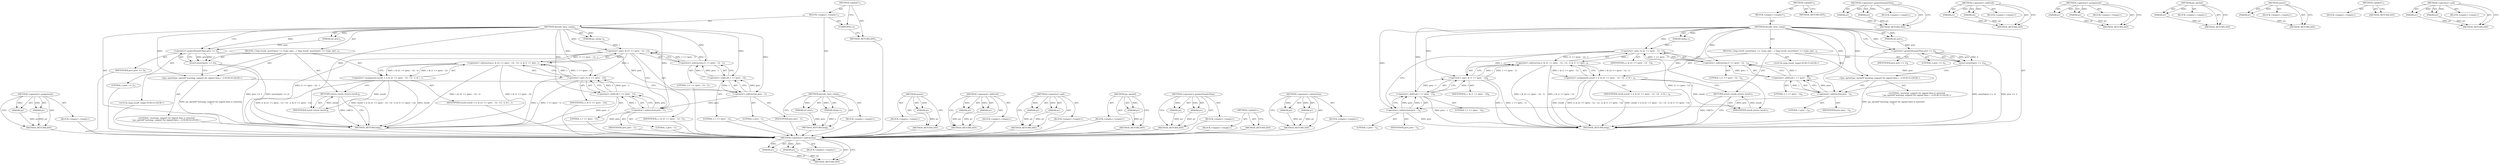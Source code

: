 digraph "&lt;operator&gt;.subtraction" {
vulnerable_81 [label=<(METHOD,&lt;operator&gt;.subtraction)>];
vulnerable_82 [label=<(PARAM,p1)>];
vulnerable_83 [label=<(PARAM,p2)>];
vulnerable_84 [label=<(BLOCK,&lt;empty&gt;,&lt;empty&gt;)>];
vulnerable_85 [label=<(METHOD_RETURN,ANY)>];
vulnerable_6 [label=<(METHOD,&lt;global&gt;)<SUB>1</SUB>>];
vulnerable_7 [label=<(BLOCK,&lt;empty&gt;,&lt;empty&gt;)<SUB>1</SUB>>];
vulnerable_8 [label=<(METHOD,decode_twos_comp)<SUB>1</SUB>>];
vulnerable_9 [label=<(PARAM,ulong c)<SUB>1</SUB>>];
vulnerable_10 [label=<(PARAM,int prec)<SUB>1</SUB>>];
vulnerable_11 [label=<(BLOCK,{
 	long result;
 	assert(prec &gt;= 2);
	jas_epri...,{
 	long result;
 	assert(prec &gt;= 2);
	jas_epri...)<SUB>2</SUB>>];
vulnerable_12 [label="<(LOCAL,long result: long)<SUB>3</SUB>>"];
vulnerable_13 [label=<(assert,assert(prec &gt;= 2))<SUB>4</SUB>>];
vulnerable_14 [label=<(&lt;operator&gt;.greaterEqualsThan,prec &gt;= 2)<SUB>4</SUB>>];
vulnerable_15 [label=<(IDENTIFIER,prec,prec &gt;= 2)<SUB>4</SUB>>];
vulnerable_16 [label=<(LITERAL,2,prec &gt;= 2)<SUB>4</SUB>>];
vulnerable_17 [label="<(jas_eprintf,jas_eprintf(&quot;warning: support for signed data i...)<SUB>5</SUB>>"];
vulnerable_18 [label="<(LITERAL,&quot;warning: support for signed data is untested\n&quot;,jas_eprintf(&quot;warning: support for signed data i...)<SUB>5</SUB>>"];
vulnerable_19 [label=<(&lt;operator&gt;.assignment,result = (c &amp; ((1 &lt;&lt; (prec - 1)) - 1)) - (c &amp; (...)<SUB>6</SUB>>];
vulnerable_20 [label=<(IDENTIFIER,result,result = (c &amp; ((1 &lt;&lt; (prec - 1)) - 1)) - (c &amp; (...)<SUB>6</SUB>>];
vulnerable_21 [label=<(&lt;operator&gt;.subtraction,(c &amp; ((1 &lt;&lt; (prec - 1)) - 1)) - (c &amp; (1 &lt;&lt; (pre...)<SUB>6</SUB>>];
vulnerable_22 [label=<(&lt;operator&gt;.and,c &amp; ((1 &lt;&lt; (prec - 1)) - 1))<SUB>6</SUB>>];
vulnerable_23 [label=<(IDENTIFIER,c,c &amp; ((1 &lt;&lt; (prec - 1)) - 1))<SUB>6</SUB>>];
vulnerable_24 [label=<(&lt;operator&gt;.subtraction,(1 &lt;&lt; (prec - 1)) - 1)<SUB>6</SUB>>];
vulnerable_25 [label=<(&lt;operator&gt;.shiftLeft,1 &lt;&lt; (prec - 1))<SUB>6</SUB>>];
vulnerable_26 [label=<(LITERAL,1,1 &lt;&lt; (prec - 1))<SUB>6</SUB>>];
vulnerable_27 [label=<(&lt;operator&gt;.subtraction,prec - 1)<SUB>6</SUB>>];
vulnerable_28 [label=<(IDENTIFIER,prec,prec - 1)<SUB>6</SUB>>];
vulnerable_29 [label=<(LITERAL,1,prec - 1)<SUB>6</SUB>>];
vulnerable_30 [label=<(LITERAL,1,(1 &lt;&lt; (prec - 1)) - 1)<SUB>6</SUB>>];
vulnerable_31 [label=<(&lt;operator&gt;.and,c &amp; (1 &lt;&lt; (prec - 1)))<SUB>6</SUB>>];
vulnerable_32 [label=<(IDENTIFIER,c,c &amp; (1 &lt;&lt; (prec - 1)))<SUB>6</SUB>>];
vulnerable_33 [label=<(&lt;operator&gt;.shiftLeft,1 &lt;&lt; (prec - 1))<SUB>6</SUB>>];
vulnerable_34 [label=<(LITERAL,1,1 &lt;&lt; (prec - 1))<SUB>6</SUB>>];
vulnerable_35 [label=<(&lt;operator&gt;.subtraction,prec - 1)<SUB>6</SUB>>];
vulnerable_36 [label=<(IDENTIFIER,prec,prec - 1)<SUB>6</SUB>>];
vulnerable_37 [label=<(LITERAL,1,prec - 1)<SUB>6</SUB>>];
vulnerable_38 [label=<(RETURN,return result;,return result;)<SUB>7</SUB>>];
vulnerable_39 [label=<(IDENTIFIER,result,return result;)<SUB>7</SUB>>];
vulnerable_40 [label=<(METHOD_RETURN,long)<SUB>1</SUB>>];
vulnerable_42 [label=<(METHOD_RETURN,ANY)<SUB>1</SUB>>];
vulnerable_67 [label=<(METHOD,&lt;operator&gt;.greaterEqualsThan)>];
vulnerable_68 [label=<(PARAM,p1)>];
vulnerable_69 [label=<(PARAM,p2)>];
vulnerable_70 [label=<(BLOCK,&lt;empty&gt;,&lt;empty&gt;)>];
vulnerable_71 [label=<(METHOD_RETURN,ANY)>];
vulnerable_91 [label=<(METHOD,&lt;operator&gt;.shiftLeft)>];
vulnerable_92 [label=<(PARAM,p1)>];
vulnerable_93 [label=<(PARAM,p2)>];
vulnerable_94 [label=<(BLOCK,&lt;empty&gt;,&lt;empty&gt;)>];
vulnerable_95 [label=<(METHOD_RETURN,ANY)>];
vulnerable_76 [label=<(METHOD,&lt;operator&gt;.assignment)>];
vulnerable_77 [label=<(PARAM,p1)>];
vulnerable_78 [label=<(PARAM,p2)>];
vulnerable_79 [label=<(BLOCK,&lt;empty&gt;,&lt;empty&gt;)>];
vulnerable_80 [label=<(METHOD_RETURN,ANY)>];
vulnerable_72 [label=<(METHOD,jas_eprintf)>];
vulnerable_73 [label=<(PARAM,p1)>];
vulnerable_74 [label=<(BLOCK,&lt;empty&gt;,&lt;empty&gt;)>];
vulnerable_75 [label=<(METHOD_RETURN,ANY)>];
vulnerable_63 [label=<(METHOD,assert)>];
vulnerable_64 [label=<(PARAM,p1)>];
vulnerable_65 [label=<(BLOCK,&lt;empty&gt;,&lt;empty&gt;)>];
vulnerable_66 [label=<(METHOD_RETURN,ANY)>];
vulnerable_57 [label=<(METHOD,&lt;global&gt;)<SUB>1</SUB>>];
vulnerable_58 [label=<(BLOCK,&lt;empty&gt;,&lt;empty&gt;)>];
vulnerable_59 [label=<(METHOD_RETURN,ANY)>];
vulnerable_86 [label=<(METHOD,&lt;operator&gt;.and)>];
vulnerable_87 [label=<(PARAM,p1)>];
vulnerable_88 [label=<(PARAM,p2)>];
vulnerable_89 [label=<(BLOCK,&lt;empty&gt;,&lt;empty&gt;)>];
vulnerable_90 [label=<(METHOD_RETURN,ANY)>];
fixed_85 [label=<(METHOD,&lt;operator&gt;.assignment)>];
fixed_86 [label=<(PARAM,p1)>];
fixed_87 [label=<(PARAM,p2)>];
fixed_88 [label=<(BLOCK,&lt;empty&gt;,&lt;empty&gt;)>];
fixed_89 [label=<(METHOD_RETURN,ANY)>];
fixed_6 [label=<(METHOD,&lt;global&gt;)<SUB>1</SUB>>];
fixed_7 [label=<(BLOCK,&lt;empty&gt;,&lt;empty&gt;)<SUB>1</SUB>>];
fixed_8 [label=<(METHOD,decode_twos_comp)<SUB>1</SUB>>];
fixed_9 [label=<(PARAM,ulong c)<SUB>1</SUB>>];
fixed_10 [label=<(PARAM,int prec)<SUB>1</SUB>>];
fixed_11 [label=<(BLOCK,&lt;empty&gt;,&lt;empty&gt;)>];
fixed_12 [label=<(METHOD_RETURN,long)<SUB>1</SUB>>];
fixed_14 [label=<(UNKNOWN,),))<SUB>1</SUB>>];
fixed_15 [label=<(METHOD,decode_twos_comp)<SUB>2</SUB>>];
fixed_16 [label=<(PARAM,jas_ulong c)<SUB>2</SUB>>];
fixed_17 [label=<(PARAM,int prec)<SUB>2</SUB>>];
fixed_18 [label=<(BLOCK,{
 	long result;
 	assert(prec &gt;= 2);
	jas_epri...,{
 	long result;
 	assert(prec &gt;= 2);
	jas_epri...)<SUB>3</SUB>>];
fixed_19 [label="<(LOCAL,long result: long)<SUB>4</SUB>>"];
fixed_20 [label=<(assert,assert(prec &gt;= 2))<SUB>5</SUB>>];
fixed_21 [label=<(&lt;operator&gt;.greaterEqualsThan,prec &gt;= 2)<SUB>5</SUB>>];
fixed_22 [label=<(IDENTIFIER,prec,prec &gt;= 2)<SUB>5</SUB>>];
fixed_23 [label=<(LITERAL,2,prec &gt;= 2)<SUB>5</SUB>>];
fixed_24 [label="<(jas_eprintf,jas_eprintf(&quot;warning: support for signed data i...)<SUB>6</SUB>>"];
fixed_25 [label="<(LITERAL,&quot;warning: support for signed data is untested\n&quot;,jas_eprintf(&quot;warning: support for signed data i...)<SUB>6</SUB>>"];
fixed_26 [label=<(&lt;operator&gt;.assignment,result = (c &amp; ((1 &lt;&lt; (prec - 1)) - 1)) - (c &amp; (...)<SUB>7</SUB>>];
fixed_27 [label=<(IDENTIFIER,result,result = (c &amp; ((1 &lt;&lt; (prec - 1)) - 1)) - (c &amp; (...)<SUB>7</SUB>>];
fixed_28 [label=<(&lt;operator&gt;.subtraction,(c &amp; ((1 &lt;&lt; (prec - 1)) - 1)) - (c &amp; (1 &lt;&lt; (pre...)<SUB>7</SUB>>];
fixed_29 [label=<(&lt;operator&gt;.and,c &amp; ((1 &lt;&lt; (prec - 1)) - 1))<SUB>7</SUB>>];
fixed_30 [label=<(IDENTIFIER,c,c &amp; ((1 &lt;&lt; (prec - 1)) - 1))<SUB>7</SUB>>];
fixed_31 [label=<(&lt;operator&gt;.subtraction,(1 &lt;&lt; (prec - 1)) - 1)<SUB>7</SUB>>];
fixed_32 [label=<(&lt;operator&gt;.shiftLeft,1 &lt;&lt; (prec - 1))<SUB>7</SUB>>];
fixed_33 [label=<(LITERAL,1,1 &lt;&lt; (prec - 1))<SUB>7</SUB>>];
fixed_34 [label=<(&lt;operator&gt;.subtraction,prec - 1)<SUB>7</SUB>>];
fixed_35 [label=<(IDENTIFIER,prec,prec - 1)<SUB>7</SUB>>];
fixed_36 [label=<(LITERAL,1,prec - 1)<SUB>7</SUB>>];
fixed_37 [label=<(LITERAL,1,(1 &lt;&lt; (prec - 1)) - 1)<SUB>7</SUB>>];
fixed_38 [label=<(&lt;operator&gt;.and,c &amp; (1 &lt;&lt; (prec - 1)))<SUB>7</SUB>>];
fixed_39 [label=<(IDENTIFIER,c,c &amp; (1 &lt;&lt; (prec - 1)))<SUB>7</SUB>>];
fixed_40 [label=<(&lt;operator&gt;.shiftLeft,1 &lt;&lt; (prec - 1))<SUB>7</SUB>>];
fixed_41 [label=<(LITERAL,1,1 &lt;&lt; (prec - 1))<SUB>7</SUB>>];
fixed_42 [label=<(&lt;operator&gt;.subtraction,prec - 1)<SUB>7</SUB>>];
fixed_43 [label=<(IDENTIFIER,prec,prec - 1)<SUB>7</SUB>>];
fixed_44 [label=<(LITERAL,1,prec - 1)<SUB>7</SUB>>];
fixed_45 [label=<(RETURN,return result;,return result;)<SUB>8</SUB>>];
fixed_46 [label=<(IDENTIFIER,result,return result;)<SUB>8</SUB>>];
fixed_47 [label=<(METHOD_RETURN,long)<SUB>2</SUB>>];
fixed_49 [label=<(METHOD_RETURN,ANY)<SUB>1</SUB>>];
fixed_72 [label=<(METHOD,assert)>];
fixed_73 [label=<(PARAM,p1)>];
fixed_74 [label=<(BLOCK,&lt;empty&gt;,&lt;empty&gt;)>];
fixed_75 [label=<(METHOD_RETURN,ANY)>];
fixed_100 [label=<(METHOD,&lt;operator&gt;.shiftLeft)>];
fixed_101 [label=<(PARAM,p1)>];
fixed_102 [label=<(PARAM,p2)>];
fixed_103 [label=<(BLOCK,&lt;empty&gt;,&lt;empty&gt;)>];
fixed_104 [label=<(METHOD_RETURN,ANY)>];
fixed_95 [label=<(METHOD,&lt;operator&gt;.and)>];
fixed_96 [label=<(PARAM,p1)>];
fixed_97 [label=<(PARAM,p2)>];
fixed_98 [label=<(BLOCK,&lt;empty&gt;,&lt;empty&gt;)>];
fixed_99 [label=<(METHOD_RETURN,ANY)>];
fixed_81 [label=<(METHOD,jas_eprintf)>];
fixed_82 [label=<(PARAM,p1)>];
fixed_83 [label=<(BLOCK,&lt;empty&gt;,&lt;empty&gt;)>];
fixed_84 [label=<(METHOD_RETURN,ANY)>];
fixed_76 [label=<(METHOD,&lt;operator&gt;.greaterEqualsThan)>];
fixed_77 [label=<(PARAM,p1)>];
fixed_78 [label=<(PARAM,p2)>];
fixed_79 [label=<(BLOCK,&lt;empty&gt;,&lt;empty&gt;)>];
fixed_80 [label=<(METHOD_RETURN,ANY)>];
fixed_66 [label=<(METHOD,&lt;global&gt;)<SUB>1</SUB>>];
fixed_67 [label=<(BLOCK,&lt;empty&gt;,&lt;empty&gt;)>];
fixed_68 [label=<(METHOD_RETURN,ANY)>];
fixed_90 [label=<(METHOD,&lt;operator&gt;.subtraction)>];
fixed_91 [label=<(PARAM,p1)>];
fixed_92 [label=<(PARAM,p2)>];
fixed_93 [label=<(BLOCK,&lt;empty&gt;,&lt;empty&gt;)>];
fixed_94 [label=<(METHOD_RETURN,ANY)>];
vulnerable_81 -> vulnerable_82  [key=0, label="AST: "];
vulnerable_81 -> vulnerable_82  [key=1, label="DDG: "];
vulnerable_81 -> vulnerable_84  [key=0, label="AST: "];
vulnerable_81 -> vulnerable_83  [key=0, label="AST: "];
vulnerable_81 -> vulnerable_83  [key=1, label="DDG: "];
vulnerable_81 -> vulnerable_85  [key=0, label="AST: "];
vulnerable_81 -> vulnerable_85  [key=1, label="CFG: "];
vulnerable_82 -> vulnerable_85  [key=0, label="DDG: p1"];
vulnerable_83 -> vulnerable_85  [key=0, label="DDG: p2"];
vulnerable_6 -> vulnerable_7  [key=0, label="AST: "];
vulnerable_6 -> vulnerable_42  [key=0, label="AST: "];
vulnerable_6 -> vulnerable_42  [key=1, label="CFG: "];
vulnerable_7 -> vulnerable_8  [key=0, label="AST: "];
vulnerable_8 -> vulnerable_9  [key=0, label="AST: "];
vulnerable_8 -> vulnerable_9  [key=1, label="DDG: "];
vulnerable_8 -> vulnerable_10  [key=0, label="AST: "];
vulnerable_8 -> vulnerable_10  [key=1, label="DDG: "];
vulnerable_8 -> vulnerable_11  [key=0, label="AST: "];
vulnerable_8 -> vulnerable_40  [key=0, label="AST: "];
vulnerable_8 -> vulnerable_14  [key=0, label="CFG: "];
vulnerable_8 -> vulnerable_14  [key=1, label="DDG: "];
vulnerable_8 -> vulnerable_17  [key=0, label="DDG: "];
vulnerable_8 -> vulnerable_39  [key=0, label="DDG: "];
vulnerable_8 -> vulnerable_22  [key=0, label="DDG: "];
vulnerable_8 -> vulnerable_31  [key=0, label="DDG: "];
vulnerable_8 -> vulnerable_24  [key=0, label="DDG: "];
vulnerable_8 -> vulnerable_33  [key=0, label="DDG: "];
vulnerable_8 -> vulnerable_25  [key=0, label="DDG: "];
vulnerable_8 -> vulnerable_35  [key=0, label="DDG: "];
vulnerable_8 -> vulnerable_27  [key=0, label="DDG: "];
vulnerable_9 -> vulnerable_22  [key=0, label="DDG: c"];
vulnerable_10 -> vulnerable_14  [key=0, label="DDG: prec"];
vulnerable_11 -> vulnerable_12  [key=0, label="AST: "];
vulnerable_11 -> vulnerable_13  [key=0, label="AST: "];
vulnerable_11 -> vulnerable_17  [key=0, label="AST: "];
vulnerable_11 -> vulnerable_19  [key=0, label="AST: "];
vulnerable_11 -> vulnerable_38  [key=0, label="AST: "];
vulnerable_13 -> vulnerable_14  [key=0, label="AST: "];
vulnerable_13 -> vulnerable_17  [key=0, label="CFG: "];
vulnerable_13 -> vulnerable_40  [key=0, label="DDG: prec &gt;= 2"];
vulnerable_13 -> vulnerable_40  [key=1, label="DDG: assert(prec &gt;= 2)"];
vulnerable_14 -> vulnerable_15  [key=0, label="AST: "];
vulnerable_14 -> vulnerable_16  [key=0, label="AST: "];
vulnerable_14 -> vulnerable_13  [key=0, label="CFG: "];
vulnerable_14 -> vulnerable_13  [key=1, label="DDG: prec"];
vulnerable_14 -> vulnerable_13  [key=2, label="DDG: 2"];
vulnerable_14 -> vulnerable_27  [key=0, label="DDG: prec"];
vulnerable_17 -> vulnerable_18  [key=0, label="AST: "];
vulnerable_17 -> vulnerable_27  [key=0, label="CFG: "];
vulnerable_17 -> vulnerable_40  [key=0, label="DDG: jas_eprintf(&quot;warning: support for signed data is untested\n&quot;)"];
vulnerable_19 -> vulnerable_20  [key=0, label="AST: "];
vulnerable_19 -> vulnerable_21  [key=0, label="AST: "];
vulnerable_19 -> vulnerable_38  [key=0, label="CFG: "];
vulnerable_19 -> vulnerable_40  [key=0, label="DDG: result"];
vulnerable_19 -> vulnerable_40  [key=1, label="DDG: (c &amp; ((1 &lt;&lt; (prec - 1)) - 1)) - (c &amp; (1 &lt;&lt; (prec - 1)))"];
vulnerable_19 -> vulnerable_40  [key=2, label="DDG: result = (c &amp; ((1 &lt;&lt; (prec - 1)) - 1)) - (c &amp; (1 &lt;&lt; (prec - 1)))"];
vulnerable_19 -> vulnerable_39  [key=0, label="DDG: result"];
vulnerable_21 -> vulnerable_22  [key=0, label="AST: "];
vulnerable_21 -> vulnerable_31  [key=0, label="AST: "];
vulnerable_21 -> vulnerable_19  [key=0, label="CFG: "];
vulnerable_21 -> vulnerable_19  [key=1, label="DDG: c &amp; ((1 &lt;&lt; (prec - 1)) - 1)"];
vulnerable_21 -> vulnerable_19  [key=2, label="DDG: c &amp; (1 &lt;&lt; (prec - 1))"];
vulnerable_21 -> vulnerable_40  [key=0, label="DDG: c &amp; ((1 &lt;&lt; (prec - 1)) - 1)"];
vulnerable_21 -> vulnerable_40  [key=1, label="DDG: c &amp; (1 &lt;&lt; (prec - 1))"];
vulnerable_22 -> vulnerable_23  [key=0, label="AST: "];
vulnerable_22 -> vulnerable_24  [key=0, label="AST: "];
vulnerable_22 -> vulnerable_35  [key=0, label="CFG: "];
vulnerable_22 -> vulnerable_40  [key=0, label="DDG: (1 &lt;&lt; (prec - 1)) - 1"];
vulnerable_22 -> vulnerable_21  [key=0, label="DDG: c"];
vulnerable_22 -> vulnerable_21  [key=1, label="DDG: (1 &lt;&lt; (prec - 1)) - 1"];
vulnerable_22 -> vulnerable_31  [key=0, label="DDG: c"];
vulnerable_24 -> vulnerable_25  [key=0, label="AST: "];
vulnerable_24 -> vulnerable_30  [key=0, label="AST: "];
vulnerable_24 -> vulnerable_22  [key=0, label="CFG: "];
vulnerable_24 -> vulnerable_22  [key=1, label="DDG: 1 &lt;&lt; (prec - 1)"];
vulnerable_24 -> vulnerable_22  [key=2, label="DDG: 1"];
vulnerable_25 -> vulnerable_26  [key=0, label="AST: "];
vulnerable_25 -> vulnerable_27  [key=0, label="AST: "];
vulnerable_25 -> vulnerable_24  [key=0, label="CFG: "];
vulnerable_25 -> vulnerable_24  [key=1, label="DDG: 1"];
vulnerable_25 -> vulnerable_24  [key=2, label="DDG: prec - 1"];
vulnerable_27 -> vulnerable_28  [key=0, label="AST: "];
vulnerable_27 -> vulnerable_29  [key=0, label="AST: "];
vulnerable_27 -> vulnerable_25  [key=0, label="CFG: "];
vulnerable_27 -> vulnerable_25  [key=1, label="DDG: prec"];
vulnerable_27 -> vulnerable_25  [key=2, label="DDG: 1"];
vulnerable_27 -> vulnerable_35  [key=0, label="DDG: prec"];
vulnerable_31 -> vulnerable_32  [key=0, label="AST: "];
vulnerable_31 -> vulnerable_33  [key=0, label="AST: "];
vulnerable_31 -> vulnerable_21  [key=0, label="CFG: "];
vulnerable_31 -> vulnerable_21  [key=1, label="DDG: c"];
vulnerable_31 -> vulnerable_21  [key=2, label="DDG: 1 &lt;&lt; (prec - 1)"];
vulnerable_31 -> vulnerable_40  [key=0, label="DDG: c"];
vulnerable_31 -> vulnerable_40  [key=1, label="DDG: 1 &lt;&lt; (prec - 1)"];
vulnerable_33 -> vulnerable_34  [key=0, label="AST: "];
vulnerable_33 -> vulnerable_35  [key=0, label="AST: "];
vulnerable_33 -> vulnerable_31  [key=0, label="CFG: "];
vulnerable_33 -> vulnerable_31  [key=1, label="DDG: 1"];
vulnerable_33 -> vulnerable_31  [key=2, label="DDG: prec - 1"];
vulnerable_33 -> vulnerable_40  [key=0, label="DDG: prec - 1"];
vulnerable_35 -> vulnerable_36  [key=0, label="AST: "];
vulnerable_35 -> vulnerable_37  [key=0, label="AST: "];
vulnerable_35 -> vulnerable_33  [key=0, label="CFG: "];
vulnerable_35 -> vulnerable_33  [key=1, label="DDG: prec"];
vulnerable_35 -> vulnerable_33  [key=2, label="DDG: 1"];
vulnerable_35 -> vulnerable_40  [key=0, label="DDG: prec"];
vulnerable_38 -> vulnerable_39  [key=0, label="AST: "];
vulnerable_38 -> vulnerable_40  [key=0, label="CFG: "];
vulnerable_38 -> vulnerable_40  [key=1, label="DDG: &lt;RET&gt;"];
vulnerable_39 -> vulnerable_38  [key=0, label="DDG: result"];
vulnerable_67 -> vulnerable_68  [key=0, label="AST: "];
vulnerable_67 -> vulnerable_68  [key=1, label="DDG: "];
vulnerable_67 -> vulnerable_70  [key=0, label="AST: "];
vulnerable_67 -> vulnerable_69  [key=0, label="AST: "];
vulnerable_67 -> vulnerable_69  [key=1, label="DDG: "];
vulnerable_67 -> vulnerable_71  [key=0, label="AST: "];
vulnerable_67 -> vulnerable_71  [key=1, label="CFG: "];
vulnerable_68 -> vulnerable_71  [key=0, label="DDG: p1"];
vulnerable_69 -> vulnerable_71  [key=0, label="DDG: p2"];
vulnerable_91 -> vulnerable_92  [key=0, label="AST: "];
vulnerable_91 -> vulnerable_92  [key=1, label="DDG: "];
vulnerable_91 -> vulnerable_94  [key=0, label="AST: "];
vulnerable_91 -> vulnerable_93  [key=0, label="AST: "];
vulnerable_91 -> vulnerable_93  [key=1, label="DDG: "];
vulnerable_91 -> vulnerable_95  [key=0, label="AST: "];
vulnerable_91 -> vulnerable_95  [key=1, label="CFG: "];
vulnerable_92 -> vulnerable_95  [key=0, label="DDG: p1"];
vulnerable_93 -> vulnerable_95  [key=0, label="DDG: p2"];
vulnerable_76 -> vulnerable_77  [key=0, label="AST: "];
vulnerable_76 -> vulnerable_77  [key=1, label="DDG: "];
vulnerable_76 -> vulnerable_79  [key=0, label="AST: "];
vulnerable_76 -> vulnerable_78  [key=0, label="AST: "];
vulnerable_76 -> vulnerable_78  [key=1, label="DDG: "];
vulnerable_76 -> vulnerable_80  [key=0, label="AST: "];
vulnerable_76 -> vulnerable_80  [key=1, label="CFG: "];
vulnerable_77 -> vulnerable_80  [key=0, label="DDG: p1"];
vulnerable_78 -> vulnerable_80  [key=0, label="DDG: p2"];
vulnerable_72 -> vulnerable_73  [key=0, label="AST: "];
vulnerable_72 -> vulnerable_73  [key=1, label="DDG: "];
vulnerable_72 -> vulnerable_74  [key=0, label="AST: "];
vulnerable_72 -> vulnerable_75  [key=0, label="AST: "];
vulnerable_72 -> vulnerable_75  [key=1, label="CFG: "];
vulnerable_73 -> vulnerable_75  [key=0, label="DDG: p1"];
vulnerable_63 -> vulnerable_64  [key=0, label="AST: "];
vulnerable_63 -> vulnerable_64  [key=1, label="DDG: "];
vulnerable_63 -> vulnerable_65  [key=0, label="AST: "];
vulnerable_63 -> vulnerable_66  [key=0, label="AST: "];
vulnerable_63 -> vulnerable_66  [key=1, label="CFG: "];
vulnerable_64 -> vulnerable_66  [key=0, label="DDG: p1"];
vulnerable_57 -> vulnerable_58  [key=0, label="AST: "];
vulnerable_57 -> vulnerable_59  [key=0, label="AST: "];
vulnerable_57 -> vulnerable_59  [key=1, label="CFG: "];
vulnerable_86 -> vulnerable_87  [key=0, label="AST: "];
vulnerable_86 -> vulnerable_87  [key=1, label="DDG: "];
vulnerable_86 -> vulnerable_89  [key=0, label="AST: "];
vulnerable_86 -> vulnerable_88  [key=0, label="AST: "];
vulnerable_86 -> vulnerable_88  [key=1, label="DDG: "];
vulnerable_86 -> vulnerable_90  [key=0, label="AST: "];
vulnerable_86 -> vulnerable_90  [key=1, label="CFG: "];
vulnerable_87 -> vulnerable_90  [key=0, label="DDG: p1"];
vulnerable_88 -> vulnerable_90  [key=0, label="DDG: p2"];
fixed_85 -> fixed_86  [key=0, label="AST: "];
fixed_85 -> fixed_86  [key=1, label="DDG: "];
fixed_85 -> fixed_88  [key=0, label="AST: "];
fixed_85 -> fixed_87  [key=0, label="AST: "];
fixed_85 -> fixed_87  [key=1, label="DDG: "];
fixed_85 -> fixed_89  [key=0, label="AST: "];
fixed_85 -> fixed_89  [key=1, label="CFG: "];
fixed_86 -> fixed_89  [key=0, label="DDG: p1"];
fixed_87 -> fixed_89  [key=0, label="DDG: p2"];
fixed_88 -> vulnerable_81  [key=0];
fixed_89 -> vulnerable_81  [key=0];
fixed_6 -> fixed_7  [key=0, label="AST: "];
fixed_6 -> fixed_49  [key=0, label="AST: "];
fixed_6 -> fixed_14  [key=0, label="CFG: "];
fixed_7 -> fixed_8  [key=0, label="AST: "];
fixed_7 -> fixed_14  [key=0, label="AST: "];
fixed_7 -> fixed_15  [key=0, label="AST: "];
fixed_8 -> fixed_9  [key=0, label="AST: "];
fixed_8 -> fixed_9  [key=1, label="DDG: "];
fixed_8 -> fixed_10  [key=0, label="AST: "];
fixed_8 -> fixed_10  [key=1, label="DDG: "];
fixed_8 -> fixed_11  [key=0, label="AST: "];
fixed_8 -> fixed_12  [key=0, label="AST: "];
fixed_8 -> fixed_12  [key=1, label="CFG: "];
fixed_9 -> fixed_12  [key=0, label="DDG: c"];
fixed_10 -> fixed_12  [key=0, label="DDG: prec"];
fixed_11 -> vulnerable_81  [key=0];
fixed_12 -> vulnerable_81  [key=0];
fixed_14 -> fixed_49  [key=0, label="CFG: "];
fixed_15 -> fixed_16  [key=0, label="AST: "];
fixed_15 -> fixed_16  [key=1, label="DDG: "];
fixed_15 -> fixed_17  [key=0, label="AST: "];
fixed_15 -> fixed_17  [key=1, label="DDG: "];
fixed_15 -> fixed_18  [key=0, label="AST: "];
fixed_15 -> fixed_47  [key=0, label="AST: "];
fixed_15 -> fixed_21  [key=0, label="CFG: "];
fixed_15 -> fixed_21  [key=1, label="DDG: "];
fixed_15 -> fixed_24  [key=0, label="DDG: "];
fixed_15 -> fixed_46  [key=0, label="DDG: "];
fixed_15 -> fixed_29  [key=0, label="DDG: "];
fixed_15 -> fixed_38  [key=0, label="DDG: "];
fixed_15 -> fixed_31  [key=0, label="DDG: "];
fixed_15 -> fixed_40  [key=0, label="DDG: "];
fixed_15 -> fixed_32  [key=0, label="DDG: "];
fixed_15 -> fixed_42  [key=0, label="DDG: "];
fixed_15 -> fixed_34  [key=0, label="DDG: "];
fixed_16 -> fixed_29  [key=0, label="DDG: c"];
fixed_17 -> fixed_21  [key=0, label="DDG: prec"];
fixed_18 -> fixed_19  [key=0, label="AST: "];
fixed_18 -> fixed_20  [key=0, label="AST: "];
fixed_18 -> fixed_24  [key=0, label="AST: "];
fixed_18 -> fixed_26  [key=0, label="AST: "];
fixed_18 -> fixed_45  [key=0, label="AST: "];
fixed_19 -> vulnerable_81  [key=0];
fixed_20 -> fixed_21  [key=0, label="AST: "];
fixed_20 -> fixed_24  [key=0, label="CFG: "];
fixed_20 -> fixed_47  [key=0, label="DDG: prec &gt;= 2"];
fixed_20 -> fixed_47  [key=1, label="DDG: assert(prec &gt;= 2)"];
fixed_21 -> fixed_22  [key=0, label="AST: "];
fixed_21 -> fixed_23  [key=0, label="AST: "];
fixed_21 -> fixed_20  [key=0, label="CFG: "];
fixed_21 -> fixed_20  [key=1, label="DDG: prec"];
fixed_21 -> fixed_20  [key=2, label="DDG: 2"];
fixed_21 -> fixed_34  [key=0, label="DDG: prec"];
fixed_22 -> vulnerable_81  [key=0];
fixed_23 -> vulnerable_81  [key=0];
fixed_24 -> fixed_25  [key=0, label="AST: "];
fixed_24 -> fixed_34  [key=0, label="CFG: "];
fixed_24 -> fixed_47  [key=0, label="DDG: jas_eprintf(&quot;warning: support for signed data is untested\n&quot;)"];
fixed_25 -> vulnerable_81  [key=0];
fixed_26 -> fixed_27  [key=0, label="AST: "];
fixed_26 -> fixed_28  [key=0, label="AST: "];
fixed_26 -> fixed_45  [key=0, label="CFG: "];
fixed_26 -> fixed_47  [key=0, label="DDG: result"];
fixed_26 -> fixed_47  [key=1, label="DDG: (c &amp; ((1 &lt;&lt; (prec - 1)) - 1)) - (c &amp; (1 &lt;&lt; (prec - 1)))"];
fixed_26 -> fixed_47  [key=2, label="DDG: result = (c &amp; ((1 &lt;&lt; (prec - 1)) - 1)) - (c &amp; (1 &lt;&lt; (prec - 1)))"];
fixed_26 -> fixed_46  [key=0, label="DDG: result"];
fixed_27 -> vulnerable_81  [key=0];
fixed_28 -> fixed_29  [key=0, label="AST: "];
fixed_28 -> fixed_38  [key=0, label="AST: "];
fixed_28 -> fixed_26  [key=0, label="CFG: "];
fixed_28 -> fixed_26  [key=1, label="DDG: c &amp; ((1 &lt;&lt; (prec - 1)) - 1)"];
fixed_28 -> fixed_26  [key=2, label="DDG: c &amp; (1 &lt;&lt; (prec - 1))"];
fixed_28 -> fixed_47  [key=0, label="DDG: c &amp; ((1 &lt;&lt; (prec - 1)) - 1)"];
fixed_28 -> fixed_47  [key=1, label="DDG: c &amp; (1 &lt;&lt; (prec - 1))"];
fixed_29 -> fixed_30  [key=0, label="AST: "];
fixed_29 -> fixed_31  [key=0, label="AST: "];
fixed_29 -> fixed_42  [key=0, label="CFG: "];
fixed_29 -> fixed_47  [key=0, label="DDG: (1 &lt;&lt; (prec - 1)) - 1"];
fixed_29 -> fixed_28  [key=0, label="DDG: c"];
fixed_29 -> fixed_28  [key=1, label="DDG: (1 &lt;&lt; (prec - 1)) - 1"];
fixed_29 -> fixed_38  [key=0, label="DDG: c"];
fixed_30 -> vulnerable_81  [key=0];
fixed_31 -> fixed_32  [key=0, label="AST: "];
fixed_31 -> fixed_37  [key=0, label="AST: "];
fixed_31 -> fixed_29  [key=0, label="CFG: "];
fixed_31 -> fixed_29  [key=1, label="DDG: 1 &lt;&lt; (prec - 1)"];
fixed_31 -> fixed_29  [key=2, label="DDG: 1"];
fixed_32 -> fixed_33  [key=0, label="AST: "];
fixed_32 -> fixed_34  [key=0, label="AST: "];
fixed_32 -> fixed_31  [key=0, label="CFG: "];
fixed_32 -> fixed_31  [key=1, label="DDG: 1"];
fixed_32 -> fixed_31  [key=2, label="DDG: prec - 1"];
fixed_33 -> vulnerable_81  [key=0];
fixed_34 -> fixed_35  [key=0, label="AST: "];
fixed_34 -> fixed_36  [key=0, label="AST: "];
fixed_34 -> fixed_32  [key=0, label="CFG: "];
fixed_34 -> fixed_32  [key=1, label="DDG: prec"];
fixed_34 -> fixed_32  [key=2, label="DDG: 1"];
fixed_34 -> fixed_42  [key=0, label="DDG: prec"];
fixed_35 -> vulnerable_81  [key=0];
fixed_36 -> vulnerable_81  [key=0];
fixed_37 -> vulnerable_81  [key=0];
fixed_38 -> fixed_39  [key=0, label="AST: "];
fixed_38 -> fixed_40  [key=0, label="AST: "];
fixed_38 -> fixed_28  [key=0, label="CFG: "];
fixed_38 -> fixed_28  [key=1, label="DDG: c"];
fixed_38 -> fixed_28  [key=2, label="DDG: 1 &lt;&lt; (prec - 1)"];
fixed_38 -> fixed_47  [key=0, label="DDG: c"];
fixed_38 -> fixed_47  [key=1, label="DDG: 1 &lt;&lt; (prec - 1)"];
fixed_39 -> vulnerable_81  [key=0];
fixed_40 -> fixed_41  [key=0, label="AST: "];
fixed_40 -> fixed_42  [key=0, label="AST: "];
fixed_40 -> fixed_38  [key=0, label="CFG: "];
fixed_40 -> fixed_38  [key=1, label="DDG: 1"];
fixed_40 -> fixed_38  [key=2, label="DDG: prec - 1"];
fixed_40 -> fixed_47  [key=0, label="DDG: prec - 1"];
fixed_41 -> vulnerable_81  [key=0];
fixed_42 -> fixed_43  [key=0, label="AST: "];
fixed_42 -> fixed_44  [key=0, label="AST: "];
fixed_42 -> fixed_40  [key=0, label="CFG: "];
fixed_42 -> fixed_40  [key=1, label="DDG: prec"];
fixed_42 -> fixed_40  [key=2, label="DDG: 1"];
fixed_42 -> fixed_47  [key=0, label="DDG: prec"];
fixed_43 -> vulnerable_81  [key=0];
fixed_44 -> vulnerable_81  [key=0];
fixed_45 -> fixed_46  [key=0, label="AST: "];
fixed_45 -> fixed_47  [key=0, label="CFG: "];
fixed_45 -> fixed_47  [key=1, label="DDG: &lt;RET&gt;"];
fixed_46 -> fixed_45  [key=0, label="DDG: result"];
fixed_47 -> vulnerable_81  [key=0];
fixed_49 -> vulnerable_81  [key=0];
fixed_72 -> fixed_73  [key=0, label="AST: "];
fixed_72 -> fixed_73  [key=1, label="DDG: "];
fixed_72 -> fixed_74  [key=0, label="AST: "];
fixed_72 -> fixed_75  [key=0, label="AST: "];
fixed_72 -> fixed_75  [key=1, label="CFG: "];
fixed_73 -> fixed_75  [key=0, label="DDG: p1"];
fixed_74 -> vulnerable_81  [key=0];
fixed_75 -> vulnerable_81  [key=0];
fixed_100 -> fixed_101  [key=0, label="AST: "];
fixed_100 -> fixed_101  [key=1, label="DDG: "];
fixed_100 -> fixed_103  [key=0, label="AST: "];
fixed_100 -> fixed_102  [key=0, label="AST: "];
fixed_100 -> fixed_102  [key=1, label="DDG: "];
fixed_100 -> fixed_104  [key=0, label="AST: "];
fixed_100 -> fixed_104  [key=1, label="CFG: "];
fixed_101 -> fixed_104  [key=0, label="DDG: p1"];
fixed_102 -> fixed_104  [key=0, label="DDG: p2"];
fixed_103 -> vulnerable_81  [key=0];
fixed_104 -> vulnerable_81  [key=0];
fixed_95 -> fixed_96  [key=0, label="AST: "];
fixed_95 -> fixed_96  [key=1, label="DDG: "];
fixed_95 -> fixed_98  [key=0, label="AST: "];
fixed_95 -> fixed_97  [key=0, label="AST: "];
fixed_95 -> fixed_97  [key=1, label="DDG: "];
fixed_95 -> fixed_99  [key=0, label="AST: "];
fixed_95 -> fixed_99  [key=1, label="CFG: "];
fixed_96 -> fixed_99  [key=0, label="DDG: p1"];
fixed_97 -> fixed_99  [key=0, label="DDG: p2"];
fixed_98 -> vulnerable_81  [key=0];
fixed_99 -> vulnerable_81  [key=0];
fixed_81 -> fixed_82  [key=0, label="AST: "];
fixed_81 -> fixed_82  [key=1, label="DDG: "];
fixed_81 -> fixed_83  [key=0, label="AST: "];
fixed_81 -> fixed_84  [key=0, label="AST: "];
fixed_81 -> fixed_84  [key=1, label="CFG: "];
fixed_82 -> fixed_84  [key=0, label="DDG: p1"];
fixed_83 -> vulnerable_81  [key=0];
fixed_84 -> vulnerable_81  [key=0];
fixed_76 -> fixed_77  [key=0, label="AST: "];
fixed_76 -> fixed_77  [key=1, label="DDG: "];
fixed_76 -> fixed_79  [key=0, label="AST: "];
fixed_76 -> fixed_78  [key=0, label="AST: "];
fixed_76 -> fixed_78  [key=1, label="DDG: "];
fixed_76 -> fixed_80  [key=0, label="AST: "];
fixed_76 -> fixed_80  [key=1, label="CFG: "];
fixed_77 -> fixed_80  [key=0, label="DDG: p1"];
fixed_78 -> fixed_80  [key=0, label="DDG: p2"];
fixed_79 -> vulnerable_81  [key=0];
fixed_80 -> vulnerable_81  [key=0];
fixed_66 -> fixed_67  [key=0, label="AST: "];
fixed_66 -> fixed_68  [key=0, label="AST: "];
fixed_66 -> fixed_68  [key=1, label="CFG: "];
fixed_67 -> vulnerable_81  [key=0];
fixed_68 -> vulnerable_81  [key=0];
fixed_90 -> fixed_91  [key=0, label="AST: "];
fixed_90 -> fixed_91  [key=1, label="DDG: "];
fixed_90 -> fixed_93  [key=0, label="AST: "];
fixed_90 -> fixed_92  [key=0, label="AST: "];
fixed_90 -> fixed_92  [key=1, label="DDG: "];
fixed_90 -> fixed_94  [key=0, label="AST: "];
fixed_90 -> fixed_94  [key=1, label="CFG: "];
fixed_91 -> fixed_94  [key=0, label="DDG: p1"];
fixed_92 -> fixed_94  [key=0, label="DDG: p2"];
fixed_93 -> vulnerable_81  [key=0];
fixed_94 -> vulnerable_81  [key=0];
}
